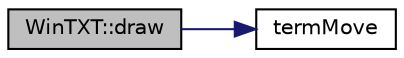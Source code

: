 digraph "WinTXT::draw"
{
 // LATEX_PDF_SIZE
  bgcolor="transparent";
  edge [fontname="Helvetica",fontsize="10",labelfontname="Helvetica",labelfontsize="10"];
  node [fontname="Helvetica",fontsize="10",shape=record];
  rankdir="LR";
  Node1 [label="WinTXT::draw",height=0.2,width=0.4,color="black", fillcolor="grey75", style="filled", fontcolor="black",tooltip=" "];
  Node1 -> Node2 [color="midnightblue",fontsize="10",style="solid",fontname="Helvetica"];
  Node2 [label="termMove",height=0.2,width=0.4,color="black",URL="$winTxt_8cpp.html#a0038303af38e1a50f24e3d4e33a4635b",tooltip=" "];
}
